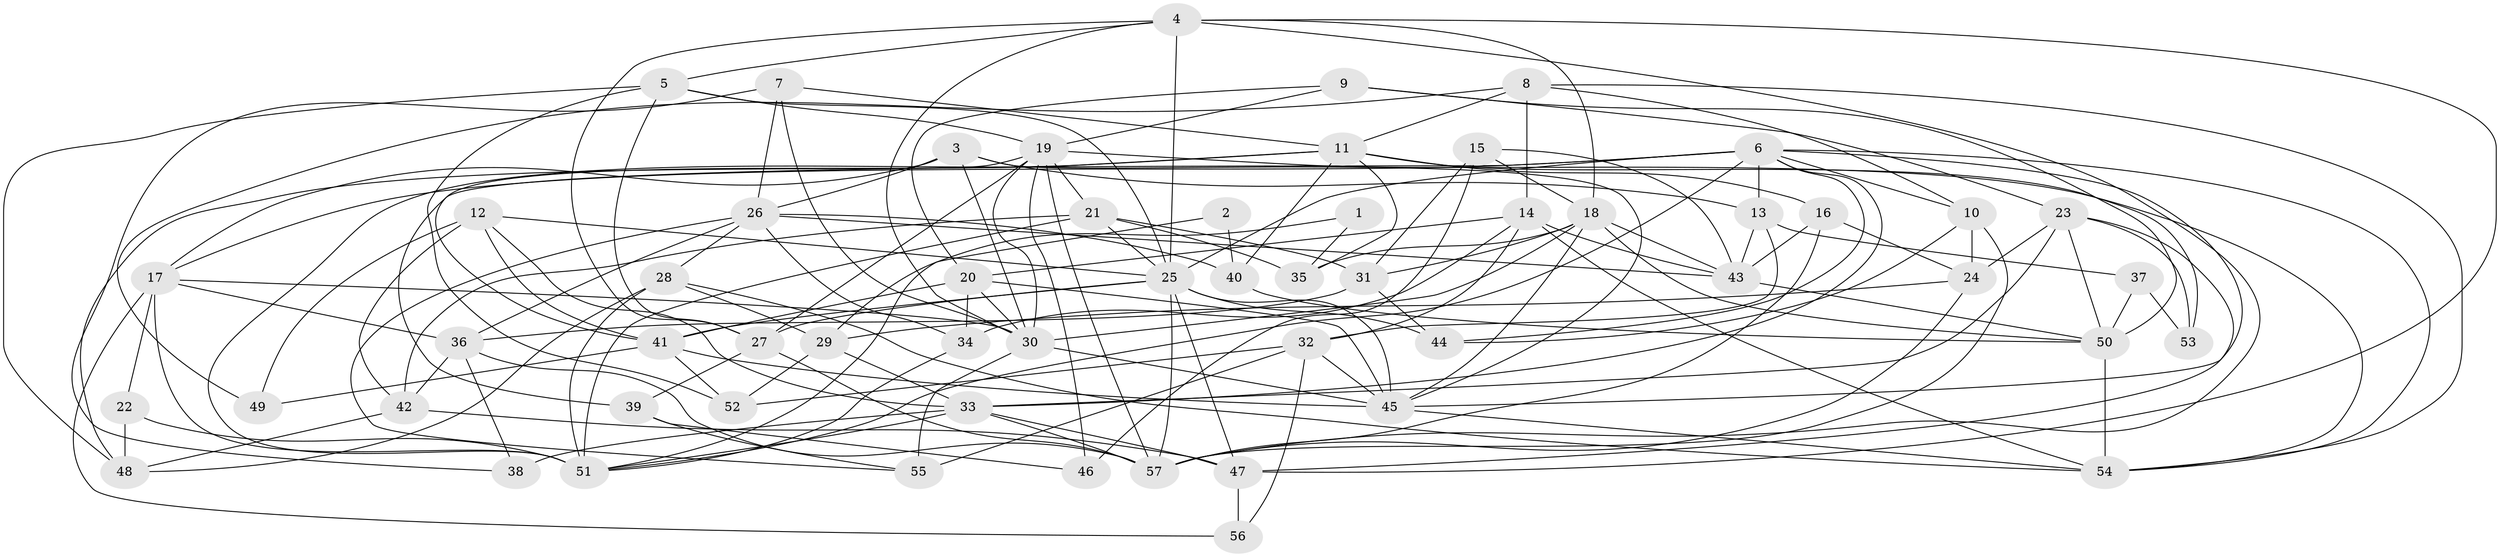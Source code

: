 // original degree distribution, {4: 0.25, 5: 0.21551724137931033, 3: 0.27586206896551724, 2: 0.13793103448275862, 6: 0.0603448275862069, 7: 0.02586206896551724, 8: 0.034482758620689655}
// Generated by graph-tools (version 1.1) at 2025/02/03/09/25 03:02:14]
// undirected, 57 vertices, 159 edges
graph export_dot {
graph [start="1"]
  node [color=gray90,style=filled];
  1;
  2;
  3;
  4;
  5;
  6;
  7;
  8;
  9;
  10;
  11;
  12;
  13;
  14;
  15;
  16;
  17;
  18;
  19;
  20;
  21;
  22;
  23;
  24;
  25;
  26;
  27;
  28;
  29;
  30;
  31;
  32;
  33;
  34;
  35;
  36;
  37;
  38;
  39;
  40;
  41;
  42;
  43;
  44;
  45;
  46;
  47;
  48;
  49;
  50;
  51;
  52;
  53;
  54;
  55;
  56;
  57;
  1 -- 29 [weight=1.0];
  1 -- 35 [weight=1.0];
  2 -- 40 [weight=1.0];
  2 -- 51 [weight=1.0];
  3 -- 13 [weight=1.0];
  3 -- 17 [weight=1.0];
  3 -- 26 [weight=1.0];
  3 -- 30 [weight=1.0];
  3 -- 45 [weight=1.0];
  4 -- 5 [weight=1.0];
  4 -- 18 [weight=1.0];
  4 -- 25 [weight=1.0];
  4 -- 27 [weight=1.0];
  4 -- 30 [weight=1.0];
  4 -- 47 [weight=1.0];
  4 -- 57 [weight=1.0];
  5 -- 19 [weight=1.0];
  5 -- 25 [weight=1.0];
  5 -- 27 [weight=1.0];
  5 -- 48 [weight=1.0];
  5 -- 52 [weight=1.0];
  6 -- 10 [weight=1.0];
  6 -- 13 [weight=1.0];
  6 -- 17 [weight=2.0];
  6 -- 25 [weight=1.0];
  6 -- 33 [weight=1.0];
  6 -- 39 [weight=1.0];
  6 -- 44 [weight=1.0];
  6 -- 45 [weight=1.0];
  6 -- 51 [weight=1.0];
  6 -- 54 [weight=1.0];
  7 -- 11 [weight=1.0];
  7 -- 26 [weight=1.0];
  7 -- 30 [weight=1.0];
  7 -- 38 [weight=1.0];
  8 -- 10 [weight=1.0];
  8 -- 11 [weight=1.0];
  8 -- 14 [weight=1.0];
  8 -- 49 [weight=1.0];
  8 -- 54 [weight=1.0];
  9 -- 19 [weight=1.0];
  9 -- 20 [weight=1.0];
  9 -- 23 [weight=1.0];
  9 -- 50 [weight=1.0];
  10 -- 24 [weight=1.0];
  10 -- 44 [weight=1.0];
  10 -- 57 [weight=1.0];
  11 -- 16 [weight=1.0];
  11 -- 35 [weight=1.0];
  11 -- 40 [weight=1.0];
  11 -- 48 [weight=1.0];
  11 -- 51 [weight=1.0];
  11 -- 53 [weight=1.0];
  12 -- 25 [weight=1.0];
  12 -- 33 [weight=1.0];
  12 -- 41 [weight=1.0];
  12 -- 42 [weight=1.0];
  12 -- 49 [weight=1.0];
  13 -- 32 [weight=1.0];
  13 -- 37 [weight=1.0];
  13 -- 43 [weight=1.0];
  14 -- 20 [weight=1.0];
  14 -- 32 [weight=1.0];
  14 -- 34 [weight=1.0];
  14 -- 43 [weight=1.0];
  14 -- 54 [weight=1.0];
  15 -- 18 [weight=1.0];
  15 -- 31 [weight=1.0];
  15 -- 43 [weight=1.0];
  15 -- 46 [weight=1.0];
  16 -- 24 [weight=1.0];
  16 -- 43 [weight=1.0];
  16 -- 57 [weight=1.0];
  17 -- 22 [weight=1.0];
  17 -- 30 [weight=1.0];
  17 -- 36 [weight=1.0];
  17 -- 51 [weight=1.0];
  17 -- 56 [weight=1.0];
  18 -- 30 [weight=2.0];
  18 -- 31 [weight=1.0];
  18 -- 35 [weight=1.0];
  18 -- 43 [weight=2.0];
  18 -- 45 [weight=1.0];
  18 -- 50 [weight=1.0];
  19 -- 21 [weight=1.0];
  19 -- 27 [weight=1.0];
  19 -- 30 [weight=1.0];
  19 -- 41 [weight=1.0];
  19 -- 46 [weight=1.0];
  19 -- 54 [weight=1.0];
  19 -- 57 [weight=3.0];
  20 -- 30 [weight=1.0];
  20 -- 34 [weight=1.0];
  20 -- 41 [weight=1.0];
  20 -- 45 [weight=1.0];
  21 -- 25 [weight=1.0];
  21 -- 31 [weight=1.0];
  21 -- 35 [weight=1.0];
  21 -- 42 [weight=1.0];
  21 -- 51 [weight=1.0];
  22 -- 48 [weight=2.0];
  22 -- 51 [weight=1.0];
  23 -- 24 [weight=1.0];
  23 -- 33 [weight=1.0];
  23 -- 47 [weight=1.0];
  23 -- 50 [weight=1.0];
  23 -- 53 [weight=1.0];
  24 -- 29 [weight=1.0];
  24 -- 57 [weight=1.0];
  25 -- 27 [weight=1.0];
  25 -- 41 [weight=1.0];
  25 -- 44 [weight=1.0];
  25 -- 45 [weight=1.0];
  25 -- 47 [weight=1.0];
  25 -- 57 [weight=1.0];
  26 -- 28 [weight=1.0];
  26 -- 34 [weight=1.0];
  26 -- 36 [weight=1.0];
  26 -- 40 [weight=2.0];
  26 -- 43 [weight=1.0];
  26 -- 55 [weight=1.0];
  27 -- 39 [weight=1.0];
  27 -- 57 [weight=1.0];
  28 -- 29 [weight=1.0];
  28 -- 48 [weight=1.0];
  28 -- 51 [weight=1.0];
  28 -- 54 [weight=1.0];
  29 -- 33 [weight=1.0];
  29 -- 52 [weight=1.0];
  30 -- 45 [weight=1.0];
  30 -- 55 [weight=2.0];
  31 -- 36 [weight=1.0];
  31 -- 44 [weight=2.0];
  32 -- 45 [weight=1.0];
  32 -- 52 [weight=1.0];
  32 -- 55 [weight=1.0];
  32 -- 56 [weight=1.0];
  33 -- 38 [weight=1.0];
  33 -- 47 [weight=1.0];
  33 -- 51 [weight=1.0];
  33 -- 57 [weight=1.0];
  34 -- 51 [weight=1.0];
  36 -- 38 [weight=1.0];
  36 -- 42 [weight=1.0];
  36 -- 57 [weight=2.0];
  37 -- 50 [weight=1.0];
  37 -- 53 [weight=1.0];
  39 -- 46 [weight=1.0];
  39 -- 55 [weight=1.0];
  40 -- 50 [weight=1.0];
  41 -- 45 [weight=1.0];
  41 -- 49 [weight=1.0];
  41 -- 52 [weight=1.0];
  42 -- 47 [weight=2.0];
  42 -- 48 [weight=1.0];
  43 -- 50 [weight=1.0];
  45 -- 54 [weight=1.0];
  47 -- 56 [weight=1.0];
  50 -- 54 [weight=1.0];
}

